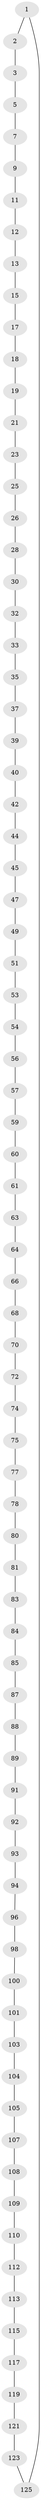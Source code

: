 // Generated by graph-tools (version 1.1) at 2025/52/02/27/25 19:52:23]
// undirected, 79 vertices, 79 edges
graph export_dot {
graph [start="1"]
  node [color=gray90,style=filled];
  1 [super="+127"];
  2;
  3 [super="+4"];
  5 [super="+6"];
  7 [super="+8"];
  9 [super="+10"];
  11;
  12;
  13 [super="+14"];
  15 [super="+16"];
  17;
  18;
  19 [super="+20"];
  21 [super="+22"];
  23 [super="+24"];
  25;
  26 [super="+27"];
  28 [super="+29"];
  30 [super="+31"];
  32;
  33 [super="+34"];
  35 [super="+36"];
  37 [super="+38"];
  39;
  40 [super="+41"];
  42 [super="+43"];
  44;
  45 [super="+46"];
  47 [super="+48"];
  49 [super="+50"];
  51 [super="+52"];
  53;
  54 [super="+55"];
  56;
  57 [super="+58"];
  59;
  60;
  61 [super="+62"];
  63;
  64 [super="+65"];
  66 [super="+67"];
  68 [super="+69"];
  70 [super="+71"];
  72 [super="+73"];
  74;
  75 [super="+76"];
  77;
  78 [super="+79"];
  80;
  81 [super="+82"];
  83;
  84;
  85 [super="+86"];
  87;
  88;
  89 [super="+90"];
  91;
  92;
  93;
  94 [super="+95"];
  96 [super="+97"];
  98 [super="+99"];
  100;
  101 [super="+102"];
  103;
  104;
  105 [super="+106"];
  107;
  108;
  109;
  110 [super="+111"];
  112;
  113 [super="+114"];
  115 [super="+116"];
  117 [super="+118"];
  119 [super="+120"];
  121 [super="+122"];
  123 [super="+124"];
  125 [super="+126"];
  1 -- 2;
  1 -- 125;
  2 -- 3;
  3 -- 5;
  5 -- 7;
  7 -- 9;
  9 -- 11;
  11 -- 12;
  12 -- 13;
  13 -- 15;
  15 -- 17;
  17 -- 18;
  18 -- 19;
  19 -- 21;
  21 -- 23;
  23 -- 25;
  25 -- 26;
  26 -- 28;
  28 -- 30;
  30 -- 32;
  32 -- 33;
  33 -- 35;
  35 -- 37;
  37 -- 39;
  39 -- 40;
  40 -- 42;
  42 -- 44;
  44 -- 45;
  45 -- 47;
  47 -- 49;
  49 -- 51;
  51 -- 53;
  53 -- 54;
  54 -- 56;
  56 -- 57;
  57 -- 59;
  59 -- 60;
  60 -- 61;
  61 -- 63;
  63 -- 64;
  64 -- 66;
  66 -- 68;
  68 -- 70;
  70 -- 72;
  72 -- 74;
  74 -- 75;
  75 -- 77;
  77 -- 78;
  78 -- 80;
  80 -- 81;
  81 -- 83;
  83 -- 84;
  84 -- 85;
  85 -- 87;
  87 -- 88;
  88 -- 89;
  89 -- 91;
  91 -- 92;
  92 -- 93;
  93 -- 94;
  94 -- 96;
  96 -- 98;
  98 -- 100;
  100 -- 101;
  101 -- 103;
  103 -- 104;
  104 -- 105;
  105 -- 107;
  107 -- 108;
  108 -- 109;
  109 -- 110;
  110 -- 112;
  112 -- 113;
  113 -- 115;
  115 -- 117;
  117 -- 119;
  119 -- 121;
  121 -- 123;
  123 -- 125;
}
